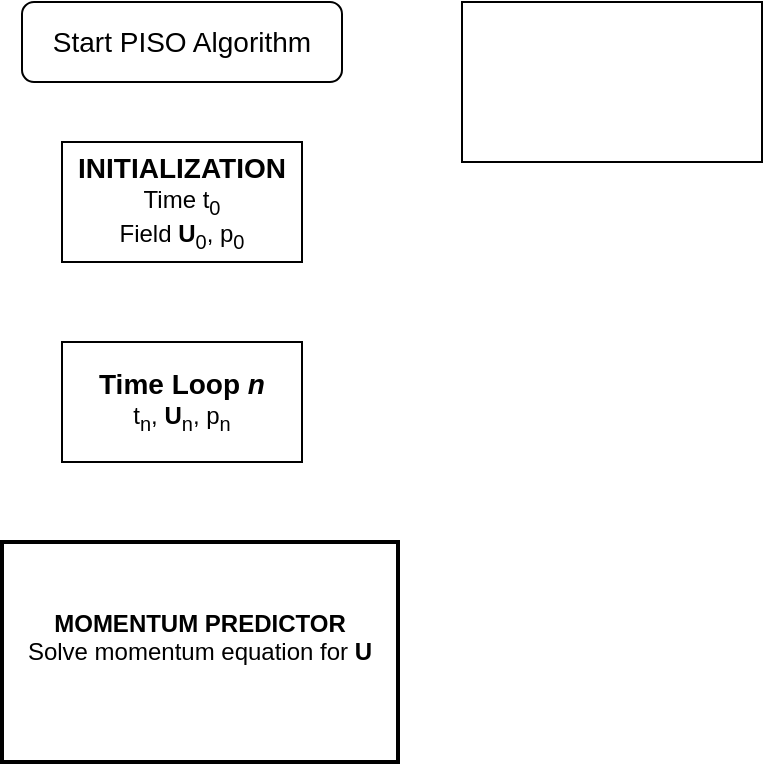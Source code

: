 <mxfile version="24.9.0">
  <diagram name="Page-1" id="Cg-SF3FEoJLSieKLxIyb">
    <mxGraphModel dx="621" dy="942" grid="1" gridSize="10" guides="1" tooltips="1" connect="1" arrows="1" fold="1" page="1" pageScale="1" pageWidth="827" pageHeight="1169" math="0" shadow="0">
      <root>
        <mxCell id="0" />
        <mxCell id="1" parent="0" />
        <mxCell id="Y0swL19ToAhsinC8apYH-1" value="&lt;font style=&quot;font-size: 14px;&quot;&gt;Start PISO Algorithm&lt;/font&gt;" style="rounded=1;whiteSpace=wrap;html=1;" vertex="1" parent="1">
          <mxGeometry x="240" y="40" width="160" height="40" as="geometry" />
        </mxCell>
        <mxCell id="Y0swL19ToAhsinC8apYH-2" value="&lt;b&gt;&lt;font style=&quot;font-size: 14px;&quot;&gt;INITIALIZATION&lt;/font&gt;&lt;/b&gt;&lt;div&gt;Time t&lt;sub&gt;0&lt;/sub&gt;&lt;/div&gt;&lt;div&gt;Field &lt;b&gt;U&lt;/b&gt;&lt;sub&gt;0&lt;/sub&gt;, p&lt;sub&gt;0&lt;/sub&gt;&lt;/div&gt;" style="rounded=0;whiteSpace=wrap;html=1;" vertex="1" parent="1">
          <mxGeometry x="260" y="110" width="120" height="60" as="geometry" />
        </mxCell>
        <mxCell id="Y0swL19ToAhsinC8apYH-4" value="&lt;b&gt;&lt;font style=&quot;font-size: 14px;&quot;&gt;Time Loop &lt;i style=&quot;&quot;&gt;n&lt;/i&gt;&lt;/font&gt;&lt;/b&gt;&lt;br&gt;t&lt;sub&gt;n&lt;/sub&gt;,&amp;nbsp;&lt;b&gt;U&lt;/b&gt;&lt;sub&gt;n&lt;/sub&gt;, p&lt;sub&gt;n&lt;/sub&gt;" style="rounded=0;whiteSpace=wrap;html=1;" vertex="1" parent="1">
          <mxGeometry x="260" y="210" width="120" height="60" as="geometry" />
        </mxCell>
        <mxCell id="Y0swL19ToAhsinC8apYH-5" value="&lt;b&gt;MOMENTUM PREDICTOR&lt;/b&gt;&lt;br&gt;Solve momentum equation for &lt;b&gt;U&lt;/b&gt;&lt;div&gt;&lt;br&gt;&lt;/div&gt;" style="rounded=1;whiteSpace=wrap;html=1;strokeWidth=2;arcSize=0;spacing=2;" vertex="1" parent="1">
          <mxGeometry x="230" y="310" width="198" height="110" as="geometry" />
        </mxCell>
        <mxCell id="Y0swL19ToAhsinC8apYH-6" value="" style="rounded=0;whiteSpace=wrap;html=1;" vertex="1" parent="1">
          <mxGeometry x="460" y="40" width="150" height="80" as="geometry" />
        </mxCell>
      </root>
    </mxGraphModel>
  </diagram>
</mxfile>
